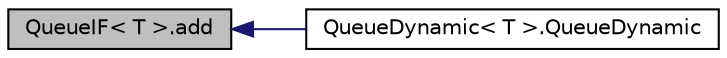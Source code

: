 digraph G
{
  edge [fontname="Helvetica",fontsize="10",labelfontname="Helvetica",labelfontsize="10"];
  node [fontname="Helvetica",fontsize="10",shape=record];
  rankdir="LR";
  Node1 [label="QueueIF\< T \>.add",height=0.2,width=0.4,color="black", fillcolor="grey75", style="filled" fontcolor="black"];
  Node1 -> Node2 [dir="back",color="midnightblue",fontsize="10",style="solid",fontname="Helvetica"];
  Node2 [label="QueueDynamic\< T \>.QueueDynamic",height=0.2,width=0.4,color="black", fillcolor="white", style="filled",URL="$d6/d53/classQueueDynamic_3_01T_01_4.html#af30af288664bb077697403d9be665a78"];
}
